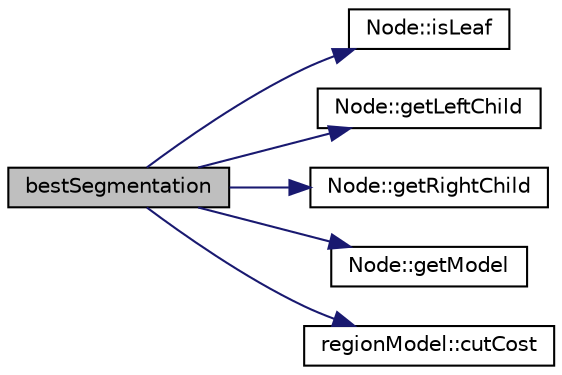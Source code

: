 digraph "bestSegmentation"
{
  edge [fontname="Helvetica",fontsize="10",labelfontname="Helvetica",labelfontsize="10"];
  node [fontname="Helvetica",fontsize="10",shape=record];
  rankdir="LR";
  Node1 [label="bestSegmentation",height=0.2,width=0.4,color="black", fillcolor="grey75", style="filled", fontcolor="black"];
  Node1 -> Node2 [color="midnightblue",fontsize="10",style="solid",fontname="Helvetica"];
  Node2 [label="Node::isLeaf",height=0.2,width=0.4,color="black", fillcolor="white", style="filled",URL="$class_node.html#a9b57b1e6093ef03a48de206e1fe0d5fe"];
  Node1 -> Node3 [color="midnightblue",fontsize="10",style="solid",fontname="Helvetica"];
  Node3 [label="Node::getLeftChild",height=0.2,width=0.4,color="black", fillcolor="white", style="filled",URL="$class_node.html#a8a4d7053614ca51e96eeee9c4b86000f"];
  Node1 -> Node4 [color="midnightblue",fontsize="10",style="solid",fontname="Helvetica"];
  Node4 [label="Node::getRightChild",height=0.2,width=0.4,color="black", fillcolor="white", style="filled",URL="$class_node.html#a4e1a39b09be4bef30b2f6919653ed38d"];
  Node1 -> Node5 [color="midnightblue",fontsize="10",style="solid",fontname="Helvetica"];
  Node5 [label="Node::getModel",height=0.2,width=0.4,color="black", fillcolor="white", style="filled",URL="$class_node.html#a412d0d4c9e031df3f73aac5ad0f1fa08"];
  Node1 -> Node6 [color="midnightblue",fontsize="10",style="solid",fontname="Helvetica"];
  Node6 [label="regionModel::cutCost",height=0.2,width=0.4,color="black", fillcolor="white", style="filled",URL="$classregion_model.html#a1035159c75a624fa0ac50ab5b2808a6c"];
}
